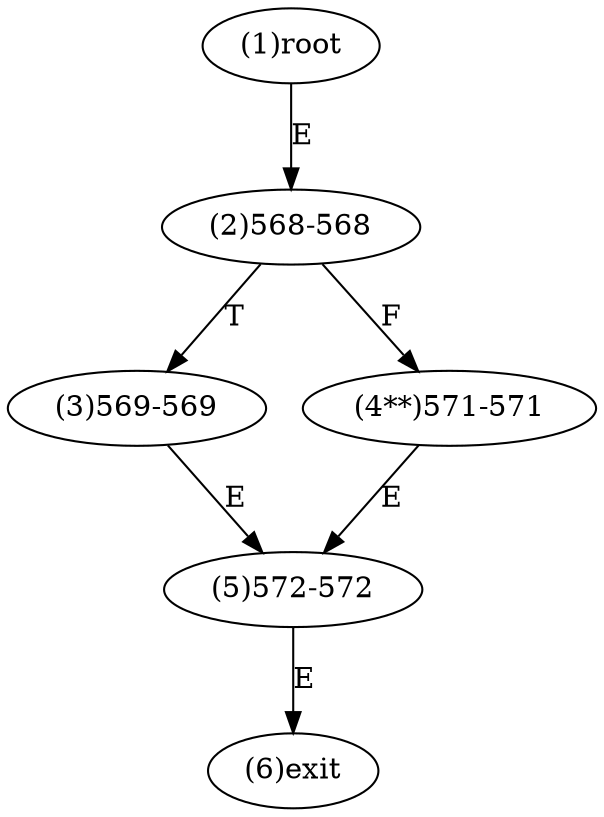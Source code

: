 digraph "" { 
1[ label="(1)root"];
2[ label="(2)568-568"];
3[ label="(3)569-569"];
4[ label="(4**)571-571"];
5[ label="(5)572-572"];
6[ label="(6)exit"];
1->2[ label="E"];
2->4[ label="F"];
2->3[ label="T"];
3->5[ label="E"];
4->5[ label="E"];
5->6[ label="E"];
}